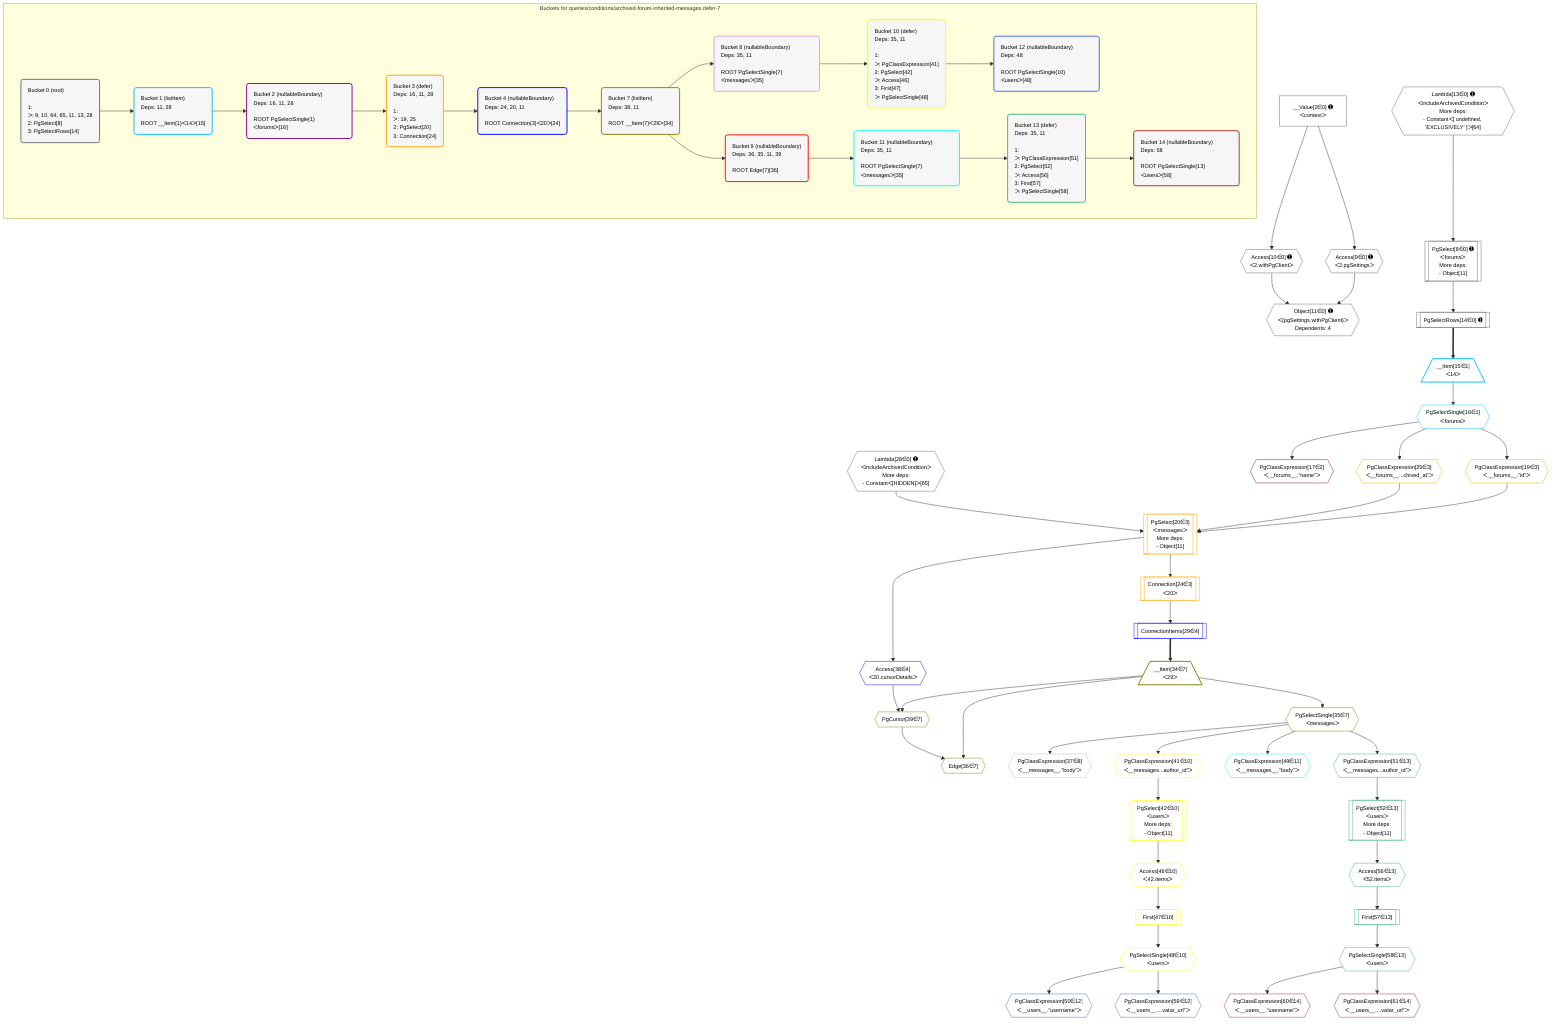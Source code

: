 %%{init: {'themeVariables': { 'fontSize': '12px'}}}%%
graph TD
    classDef path fill:#eee,stroke:#000,color:#000
    classDef plan fill:#fff,stroke-width:1px,color:#000
    classDef itemplan fill:#fff,stroke-width:2px,color:#000
    classDef unbatchedplan fill:#dff,stroke-width:1px,color:#000
    classDef sideeffectplan fill:#fcc,stroke-width:2px,color:#000
    classDef bucket fill:#f6f6f6,color:#000,stroke-width:2px,text-align:left

    subgraph "Buckets for queries/conditions/archived-forum-inherited-messages.defer-7"
    Bucket0("Bucket 0 (root)<br /><br />1: <br />ᐳ: 9, 10, 64, 65, 11, 13, 28<br />2: PgSelect[8]<br />3: PgSelectRows[14]"):::bucket
    Bucket1("Bucket 1 (listItem)<br />Deps: 11, 28<br /><br />ROOT __Item{1}ᐸ14ᐳ[15]"):::bucket
    Bucket2("Bucket 2 (nullableBoundary)<br />Deps: 16, 11, 28<br /><br />ROOT PgSelectSingle{1}ᐸforumsᐳ[16]"):::bucket
    Bucket3("Bucket 3 (defer)<br />Deps: 16, 11, 28<br /><br />1: <br />ᐳ: 19, 25<br />2: PgSelect[20]<br />3: Connection[24]"):::bucket
    Bucket4("Bucket 4 (nullableBoundary)<br />Deps: 24, 20, 11<br /><br />ROOT Connection{3}ᐸ20ᐳ[24]"):::bucket
    Bucket7("Bucket 7 (listItem)<br />Deps: 38, 11<br /><br />ROOT __Item{7}ᐸ29ᐳ[34]"):::bucket
    Bucket8("Bucket 8 (nullableBoundary)<br />Deps: 35, 11<br /><br />ROOT PgSelectSingle{7}ᐸmessagesᐳ[35]"):::bucket
    Bucket9("Bucket 9 (nullableBoundary)<br />Deps: 36, 35, 11, 39<br /><br />ROOT Edge{7}[36]"):::bucket
    Bucket10("Bucket 10 (defer)<br />Deps: 35, 11<br /><br />1: <br />ᐳ: PgClassExpression[41]<br />2: PgSelect[42]<br />ᐳ: Access[46]<br />3: First[47]<br />ᐳ: PgSelectSingle[48]"):::bucket
    Bucket11("Bucket 11 (nullableBoundary)<br />Deps: 35, 11<br /><br />ROOT PgSelectSingle{7}ᐸmessagesᐳ[35]"):::bucket
    Bucket12("Bucket 12 (nullableBoundary)<br />Deps: 48<br /><br />ROOT PgSelectSingle{10}ᐸusersᐳ[48]"):::bucket
    Bucket13("Bucket 13 (defer)<br />Deps: 35, 11<br /><br />1: <br />ᐳ: PgClassExpression[51]<br />2: PgSelect[52]<br />ᐳ: Access[56]<br />3: First[57]<br />ᐳ: PgSelectSingle[58]"):::bucket
    Bucket14("Bucket 14 (nullableBoundary)<br />Deps: 58<br /><br />ROOT PgSelectSingle{13}ᐸusersᐳ[58]"):::bucket
    end
    Bucket0 --> Bucket1
    Bucket1 --> Bucket2
    Bucket2 --> Bucket3
    Bucket3 --> Bucket4
    Bucket4 --> Bucket7
    Bucket7 --> Bucket8 & Bucket9
    Bucket8 --> Bucket10
    Bucket9 --> Bucket11
    Bucket10 --> Bucket12
    Bucket11 --> Bucket13
    Bucket13 --> Bucket14

    %% plan dependencies
    PgSelect8[["PgSelect[8∈0] ➊<br />ᐸforumsᐳ<br />More deps:<br />- Object[11]"]]:::plan
    Lambda13{{"Lambda[13∈0] ➊<br />ᐸincludeArchivedConditionᐳ<br />More deps:<br />- Constantᐸ[ undefined, 'EXCLUSIVELY' ]ᐳ[64]"}}:::plan
    Lambda13 --> PgSelect8
    Object11{{"Object[11∈0] ➊<br />ᐸ{pgSettings,withPgClient}ᐳ<br />Dependents: 4"}}:::plan
    Access9{{"Access[9∈0] ➊<br />ᐸ2.pgSettingsᐳ"}}:::plan
    Access10{{"Access[10∈0] ➊<br />ᐸ2.withPgClientᐳ"}}:::plan
    Access9 & Access10 --> Object11
    __Value2["__Value[2∈0] ➊<br />ᐸcontextᐳ"]:::plan
    __Value2 --> Access9
    __Value2 --> Access10
    PgSelectRows14[["PgSelectRows[14∈0] ➊"]]:::plan
    PgSelect8 --> PgSelectRows14
    Lambda28{{"Lambda[28∈0] ➊<br />ᐸincludeArchivedConditionᐳ<br />More deps:<br />- Constantᐸ[HIDDEN]ᐳ[65]"}}:::plan
    __Item15[/"__Item[15∈1]<br />ᐸ14ᐳ"\]:::itemplan
    PgSelectRows14 ==> __Item15
    PgSelectSingle16{{"PgSelectSingle[16∈1]<br />ᐸforumsᐳ"}}:::plan
    __Item15 --> PgSelectSingle16
    PgClassExpression17{{"PgClassExpression[17∈2]<br />ᐸ__forums__.”name”ᐳ"}}:::plan
    PgSelectSingle16 --> PgClassExpression17
    PgSelect20[["PgSelect[20∈3]<br />ᐸmessagesᐳ<br />More deps:<br />- Object[11]"]]:::plan
    PgClassExpression19{{"PgClassExpression[19∈3]<br />ᐸ__forums__.”id”ᐳ"}}:::plan
    PgClassExpression25{{"PgClassExpression[25∈3]<br />ᐸ__forums__...chived_at”ᐳ"}}:::plan
    PgClassExpression19 & PgClassExpression25 & Lambda28 --> PgSelect20
    PgSelectSingle16 --> PgClassExpression19
    Connection24[["Connection[24∈3]<br />ᐸ20ᐳ"]]:::plan
    PgSelect20 --> Connection24
    PgSelectSingle16 --> PgClassExpression25
    ConnectionItems29[["ConnectionItems[29∈4]"]]:::plan
    Connection24 --> ConnectionItems29
    Access38{{"Access[38∈4]<br />ᐸ20.cursorDetailsᐳ"}}:::plan
    PgSelect20 --> Access38
    Edge36{{"Edge[36∈7]"}}:::plan
    __Item34[/"__Item[34∈7]<br />ᐸ29ᐳ"\]:::itemplan
    PgCursor39{{"PgCursor[39∈7]"}}:::plan
    __Item34 & PgCursor39 --> Edge36
    __Item34 & Access38 --> PgCursor39
    ConnectionItems29 ==> __Item34
    PgSelectSingle35{{"PgSelectSingle[35∈7]<br />ᐸmessagesᐳ"}}:::plan
    __Item34 --> PgSelectSingle35
    PgClassExpression37{{"PgClassExpression[37∈8]<br />ᐸ__messages__.”body”ᐳ"}}:::plan
    PgSelectSingle35 --> PgClassExpression37
    PgSelect42[["PgSelect[42∈10]<br />ᐸusersᐳ<br />More deps:<br />- Object[11]"]]:::plan
    PgClassExpression41{{"PgClassExpression[41∈10]<br />ᐸ__messages...author_id”ᐳ"}}:::plan
    PgClassExpression41 --> PgSelect42
    PgSelectSingle35 --> PgClassExpression41
    Access46{{"Access[46∈10]<br />ᐸ42.itemsᐳ"}}:::plan
    PgSelect42 --> Access46
    First47[["First[47∈10]"]]:::plan
    Access46 --> First47
    PgSelectSingle48{{"PgSelectSingle[48∈10]<br />ᐸusersᐳ"}}:::plan
    First47 --> PgSelectSingle48
    PgClassExpression49{{"PgClassExpression[49∈11]<br />ᐸ__messages__.”body”ᐳ"}}:::plan
    PgSelectSingle35 --> PgClassExpression49
    PgClassExpression50{{"PgClassExpression[50∈12]<br />ᐸ__users__.”username”ᐳ"}}:::plan
    PgSelectSingle48 --> PgClassExpression50
    PgClassExpression59{{"PgClassExpression[59∈12]<br />ᐸ__users__....vatar_url”ᐳ"}}:::plan
    PgSelectSingle48 --> PgClassExpression59
    PgSelect52[["PgSelect[52∈13]<br />ᐸusersᐳ<br />More deps:<br />- Object[11]"]]:::plan
    PgClassExpression51{{"PgClassExpression[51∈13]<br />ᐸ__messages...author_id”ᐳ"}}:::plan
    PgClassExpression51 --> PgSelect52
    PgSelectSingle35 --> PgClassExpression51
    Access56{{"Access[56∈13]<br />ᐸ52.itemsᐳ"}}:::plan
    PgSelect52 --> Access56
    First57[["First[57∈13]"]]:::plan
    Access56 --> First57
    PgSelectSingle58{{"PgSelectSingle[58∈13]<br />ᐸusersᐳ"}}:::plan
    First57 --> PgSelectSingle58
    PgClassExpression60{{"PgClassExpression[60∈14]<br />ᐸ__users__.”username”ᐳ"}}:::plan
    PgSelectSingle58 --> PgClassExpression60
    PgClassExpression61{{"PgClassExpression[61∈14]<br />ᐸ__users__....vatar_url”ᐳ"}}:::plan
    PgSelectSingle58 --> PgClassExpression61

    %% define steps
    classDef bucket0 stroke:#696969
    class Bucket0,__Value2,PgSelect8,Access9,Access10,Object11,Lambda13,PgSelectRows14,Lambda28 bucket0
    classDef bucket1 stroke:#00bfff
    class Bucket1,__Item15,PgSelectSingle16 bucket1
    classDef bucket2 stroke:#7f007f
    class Bucket2,PgClassExpression17 bucket2
    classDef bucket3 stroke:#ffa500
    class Bucket3,PgClassExpression19,PgSelect20,Connection24,PgClassExpression25 bucket3
    classDef bucket4 stroke:#0000ff
    class Bucket4,ConnectionItems29,Access38 bucket4
    classDef bucket7 stroke:#808000
    class Bucket7,__Item34,PgSelectSingle35,Edge36,PgCursor39 bucket7
    classDef bucket8 stroke:#dda0dd
    class Bucket8,PgClassExpression37 bucket8
    classDef bucket9 stroke:#ff0000
    class Bucket9 bucket9
    classDef bucket10 stroke:#ffff00
    class Bucket10,PgClassExpression41,PgSelect42,Access46,First47,PgSelectSingle48 bucket10
    classDef bucket11 stroke:#00ffff
    class Bucket11,PgClassExpression49 bucket11
    classDef bucket12 stroke:#4169e1
    class Bucket12,PgClassExpression50,PgClassExpression59 bucket12
    classDef bucket13 stroke:#3cb371
    class Bucket13,PgClassExpression51,PgSelect52,Access56,First57,PgSelectSingle58 bucket13
    classDef bucket14 stroke:#a52a2a
    class Bucket14,PgClassExpression60,PgClassExpression61 bucket14